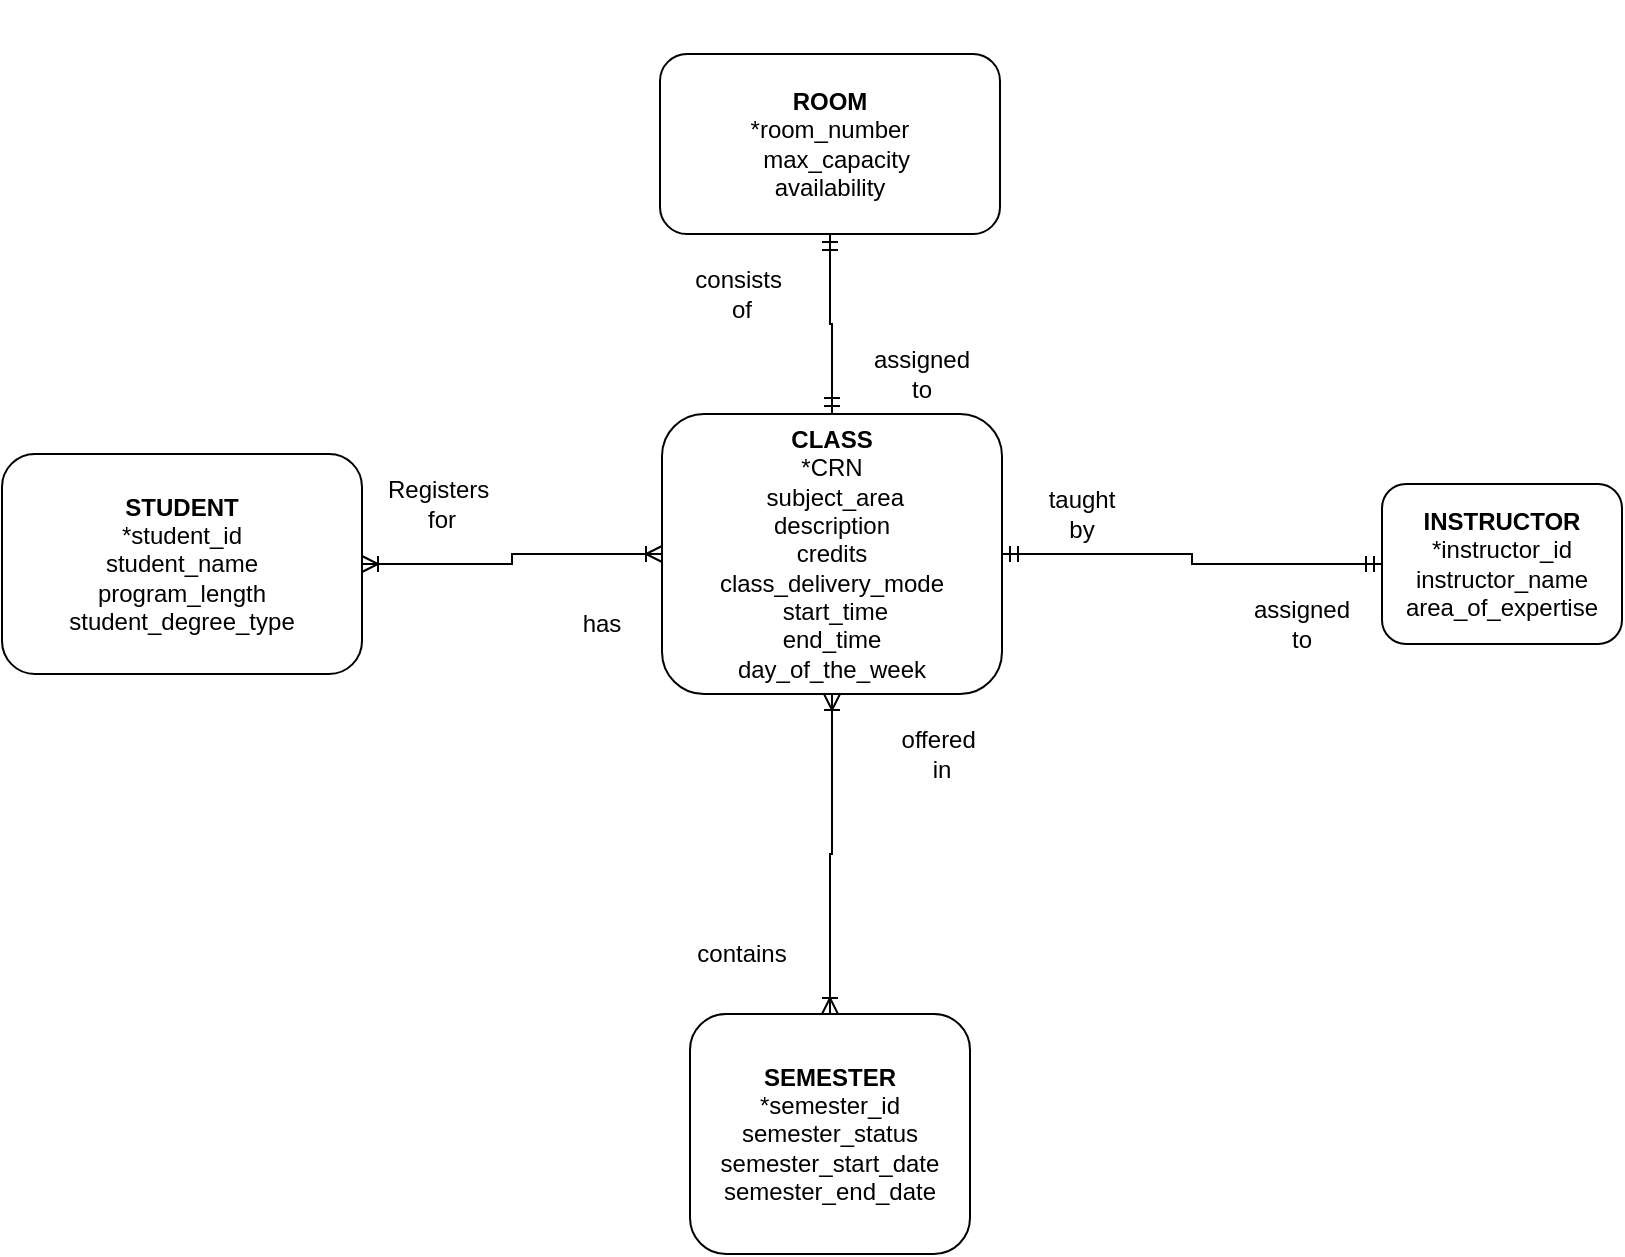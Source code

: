 <mxfile version="14.0.1" type="github"><diagram id="0K8IcTKiCOZLlwkWOjAc" name="Page-1"><mxGraphModel dx="979" dy="1847" grid="1" gridSize="10" guides="1" tooltips="1" connect="1" arrows="1" fold="1" page="1" pageScale="1" pageWidth="827" pageHeight="1169" math="0" shadow="0"><root><mxCell id="0"/><mxCell id="1" parent="0"/><mxCell id="NHxghCJYmFFFGOROsO0Z-1" style="edgeStyle=orthogonalEdgeStyle;rounded=0;orthogonalLoop=1;jettySize=auto;html=1;entryX=0;entryY=0.5;entryDx=0;entryDy=0;startArrow=ERoneToMany;startFill=0;endArrow=ERoneToMany;endFill=0;" edge="1" parent="1" source="NHxghCJYmFFFGOROsO0Z-2" target="NHxghCJYmFFFGOROsO0Z-7"><mxGeometry relative="1" as="geometry"/></mxCell><mxCell id="NHxghCJYmFFFGOROsO0Z-2" value="&lt;b&gt;STUDENT&lt;br&gt;&lt;/b&gt;*student_id&lt;br&gt;student_name&lt;br&gt;program_length&lt;br&gt;student_degree_type" style="rounded=1;whiteSpace=wrap;html=1;" vertex="1" parent="1"><mxGeometry x="70" y="140" width="180" height="110" as="geometry"/></mxCell><mxCell id="NHxghCJYmFFFGOROsO0Z-3" value="Registers&amp;nbsp;&lt;br&gt;for" style="text;html=1;strokeColor=none;fillColor=none;align=center;verticalAlign=middle;whiteSpace=wrap;rounded=0;" vertex="1" parent="1"><mxGeometry x="270" y="155" width="40" height="20" as="geometry"/></mxCell><mxCell id="NHxghCJYmFFFGOROsO0Z-4" style="edgeStyle=orthogonalEdgeStyle;rounded=0;orthogonalLoop=1;jettySize=auto;html=1;entryX=1;entryY=0.5;entryDx=0;entryDy=0;startArrow=ERmandOne;startFill=0;endArrow=ERmandOne;endFill=0;" edge="1" parent="1" source="NHxghCJYmFFFGOROsO0Z-5" target="NHxghCJYmFFFGOROsO0Z-7"><mxGeometry relative="1" as="geometry"/></mxCell><mxCell id="NHxghCJYmFFFGOROsO0Z-5" value="&lt;b&gt;INSTRUCTOR&lt;br&gt;&lt;/b&gt;*instructor_id&lt;br&gt;instructor_name&lt;br&gt;area_of_expertise" style="rounded=1;whiteSpace=wrap;html=1;" vertex="1" parent="1"><mxGeometry x="760" y="155" width="120" height="80" as="geometry"/></mxCell><mxCell id="NHxghCJYmFFFGOROsO0Z-6" style="edgeStyle=orthogonalEdgeStyle;rounded=0;orthogonalLoop=1;jettySize=auto;html=1;entryX=0.5;entryY=0;entryDx=0;entryDy=0;startArrow=ERoneToMany;startFill=0;endArrow=ERoneToMany;endFill=0;exitX=0.5;exitY=1;exitDx=0;exitDy=0;" edge="1" parent="1" source="NHxghCJYmFFFGOROsO0Z-7" target="NHxghCJYmFFFGOROsO0Z-8"><mxGeometry relative="1" as="geometry"><mxPoint x="484" y="270" as="sourcePoint"/></mxGeometry></mxCell><mxCell id="NHxghCJYmFFFGOROsO0Z-7" value="&lt;b&gt;&lt;br&gt;CLASS&lt;/b&gt;&lt;br&gt;&lt;font style=&quot;font-size: 12px&quot;&gt;*CRN&lt;br style=&quot;font-size: 12px&quot;&gt;&lt;/font&gt;&lt;span id=&quot;docs-internal-guid-e7ad7113-7fff-e49c-ba22-5c3ec23e797c&quot; style=&quot;font-size: 12px&quot;&gt;&lt;span style=&quot;font-family: &amp;#34;calibri&amp;#34; , sans-serif ; background-color: transparent ; vertical-align: baseline ; font-size: 12px&quot;&gt;&lt;font style=&quot;font-size: 12px&quot;&gt;&amp;nbsp;subject_area &lt;br style=&quot;font-size: 12px&quot;&gt;description &lt;br style=&quot;font-size: 12px&quot;&gt;credits&lt;br style=&quot;font-size: 12px&quot;&gt;class_delivery_mode&lt;/font&gt;&lt;span id=&quot;docs-internal-guid-253ebf49-7fff-1c81-654f-d881c3253ac8&quot; style=&quot;font-size: 12px&quot;&gt;&lt;span style=&quot;font-family: &amp;#34;calibri&amp;#34; , sans-serif ; background-color: transparent ; vertical-align: baseline ; font-size: 12px&quot;&gt;&lt;br&gt;&lt;/span&gt;&lt;/span&gt;&lt;span id=&quot;docs-internal-guid-616765d9-7fff-2e44-37c8-e8f302292f5b&quot; style=&quot;font-size: 12px&quot;&gt;&lt;span style=&quot;font-family: &amp;#34;calibri&amp;#34; , sans-serif ; background-color: transparent ; vertical-align: baseline ; font-size: 12px&quot;&gt;&amp;nbsp;start_time&lt;br style=&quot;font-size: 12px&quot;&gt;end_time&lt;br&gt;&lt;/span&gt;&lt;/span&gt;day_of_the_week&lt;br&gt;&lt;br&gt;&lt;/span&gt;&lt;/span&gt;" style="rounded=1;whiteSpace=wrap;html=1;" vertex="1" parent="1"><mxGeometry x="400" y="120" width="170" height="140" as="geometry"/></mxCell><mxCell id="NHxghCJYmFFFGOROsO0Z-8" value="&lt;b&gt;SEMESTER&lt;/b&gt;&lt;br&gt;*semester_id&lt;br&gt;semester_status&lt;br&gt;semester_start_date&lt;br&gt;semester_end_date" style="rounded=1;whiteSpace=wrap;html=1;" vertex="1" parent="1"><mxGeometry x="414" y="420" width="140" height="120" as="geometry"/></mxCell><mxCell id="NHxghCJYmFFFGOROsO0Z-9" style="edgeStyle=orthogonalEdgeStyle;rounded=0;orthogonalLoop=1;jettySize=auto;html=1;entryX=0.5;entryY=0;entryDx=0;entryDy=0;startArrow=ERmandOne;startFill=0;endArrow=ERmandOne;endFill=0;" edge="1" parent="1" source="NHxghCJYmFFFGOROsO0Z-10" target="NHxghCJYmFFFGOROsO0Z-7"><mxGeometry relative="1" as="geometry"/></mxCell><mxCell id="NHxghCJYmFFFGOROsO0Z-10" value="&lt;b&gt;&lt;br&gt;&lt;br&gt;&lt;br&gt;ROOM&lt;/b&gt;&lt;span id=&quot;docs-internal-guid-e7ad7113-7fff-e49c-ba22-5c3ec23e797c&quot; style=&quot;font-size: 12px&quot;&gt;&lt;span style=&quot;font-family: &amp;#34;calibri&amp;#34; , sans-serif ; background-color: transparent ; vertical-align: baseline ; font-size: 12px&quot;&gt;&lt;font style=&quot;font-size: 12px&quot;&gt;&lt;br&gt;&lt;/font&gt;&lt;span id=&quot;docs-internal-guid-253ebf49-7fff-1c81-654f-d881c3253ac8&quot; style=&quot;font-size: 12px&quot;&gt;&lt;span style=&quot;font-family: &amp;#34;calibri&amp;#34; , sans-serif ; background-color: transparent ; vertical-align: baseline ; font-size: 12px&quot;&gt;*room_number&lt;br style=&quot;font-size: 12px&quot;&gt;&amp;nbsp; max_capacity&lt;br&gt;availability&lt;br&gt;&lt;br&gt;&lt;/span&gt;&lt;/span&gt;&lt;br&gt;&lt;br&gt;&lt;/span&gt;&lt;/span&gt;" style="rounded=1;whiteSpace=wrap;html=1;" vertex="1" parent="1"><mxGeometry x="399" y="-60" width="170" height="90" as="geometry"/></mxCell><mxCell id="NHxghCJYmFFFGOROsO0Z-11" value="has" style="text;html=1;strokeColor=none;fillColor=none;align=center;verticalAlign=middle;whiteSpace=wrap;rounded=0;" vertex="1" parent="1"><mxGeometry x="350" y="215" width="40" height="20" as="geometry"/></mxCell><mxCell id="NHxghCJYmFFFGOROsO0Z-12" value="assigned&lt;br&gt;to" style="text;html=1;strokeColor=none;fillColor=none;align=center;verticalAlign=middle;whiteSpace=wrap;rounded=0;" vertex="1" parent="1"><mxGeometry x="700" y="215" width="40" height="20" as="geometry"/></mxCell><mxCell id="NHxghCJYmFFFGOROsO0Z-13" value="taught by" style="text;html=1;strokeColor=none;fillColor=none;align=center;verticalAlign=middle;whiteSpace=wrap;rounded=0;" vertex="1" parent="1"><mxGeometry x="590" y="160" width="40" height="20" as="geometry"/></mxCell><mxCell id="NHxghCJYmFFFGOROsO0Z-14" value="offered&amp;nbsp;&lt;br&gt;in" style="text;html=1;strokeColor=none;fillColor=none;align=center;verticalAlign=middle;whiteSpace=wrap;rounded=0;" vertex="1" parent="1"><mxGeometry x="520" y="280" width="40" height="20" as="geometry"/></mxCell><mxCell id="NHxghCJYmFFFGOROsO0Z-15" value="contains" style="text;html=1;strokeColor=none;fillColor=none;align=center;verticalAlign=middle;whiteSpace=wrap;rounded=0;" vertex="1" parent="1"><mxGeometry x="420" y="380" width="40" height="20" as="geometry"/></mxCell><mxCell id="NHxghCJYmFFFGOROsO0Z-16" value="assigned&lt;br&gt;to" style="text;html=1;strokeColor=none;fillColor=none;align=center;verticalAlign=middle;whiteSpace=wrap;rounded=0;" vertex="1" parent="1"><mxGeometry x="510" y="90" width="40" height="20" as="geometry"/></mxCell><mxCell id="NHxghCJYmFFFGOROsO0Z-17" value="consists&amp;nbsp;&lt;br&gt;of" style="text;html=1;strokeColor=none;fillColor=none;align=center;verticalAlign=middle;whiteSpace=wrap;rounded=0;" vertex="1" parent="1"><mxGeometry x="420" y="50" width="40" height="20" as="geometry"/></mxCell></root></mxGraphModel></diagram></mxfile>